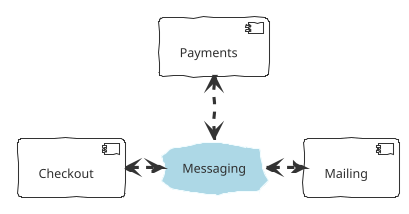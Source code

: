 @startuml
!theme sketchy-outline
skinparam maxMessageSize 100

[Payments] as P #White
[Checkout] as C #White
[Mailing] as M #White
cloud Messaging as Mes #LightBlue {

}

P <..> Mes
C <.right.> Mes
M <.left.> Mes
@enduml